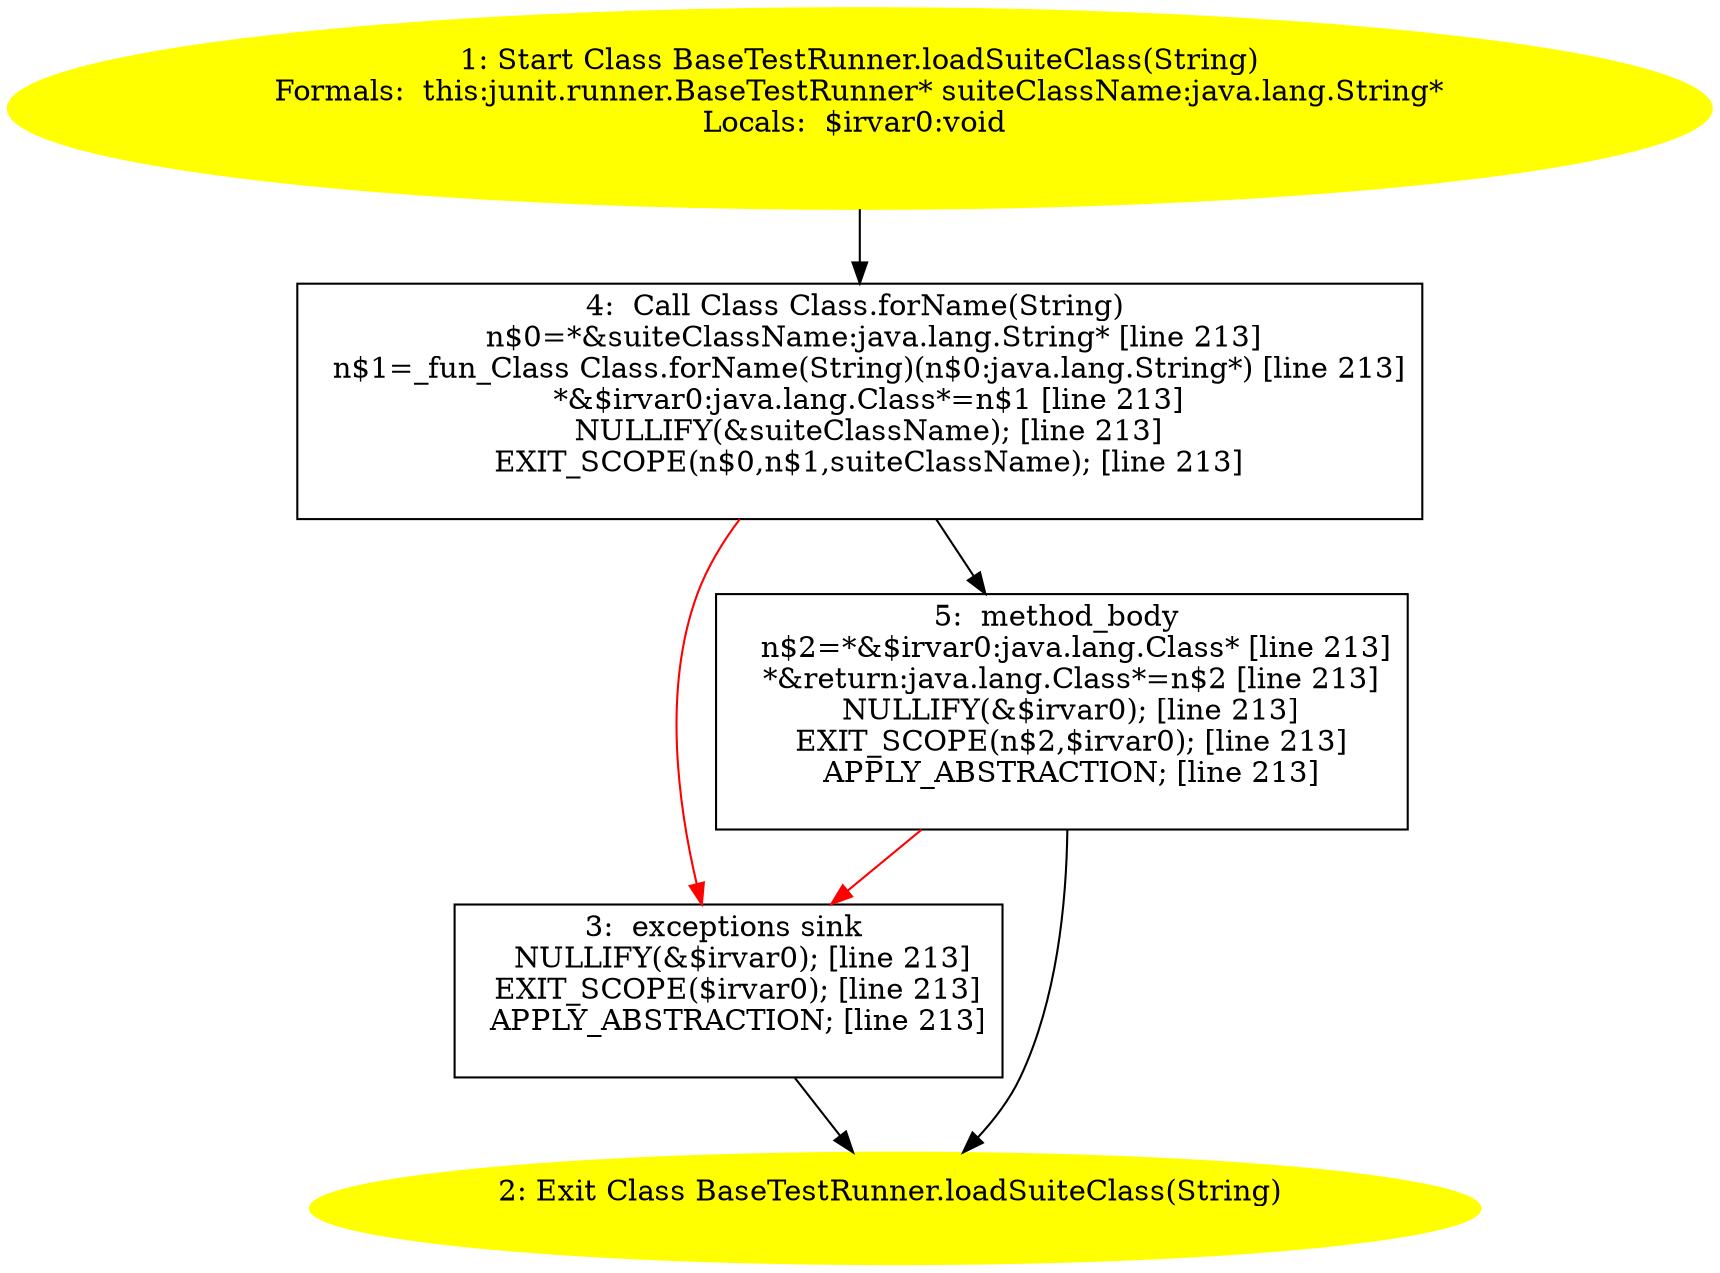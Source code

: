 /* @generated */
digraph cfg {
"junit.runner.BaseTestRunner.loadSuiteClass(java.lang.String):java.lang.Class.d02f6ad3ddd9b4ed961babe489da1b35_1" [label="1: Start Class BaseTestRunner.loadSuiteClass(String)\nFormals:  this:junit.runner.BaseTestRunner* suiteClassName:java.lang.String*\nLocals:  $irvar0:void \n  " color=yellow style=filled]
	

	 "junit.runner.BaseTestRunner.loadSuiteClass(java.lang.String):java.lang.Class.d02f6ad3ddd9b4ed961babe489da1b35_1" -> "junit.runner.BaseTestRunner.loadSuiteClass(java.lang.String):java.lang.Class.d02f6ad3ddd9b4ed961babe489da1b35_4" ;
"junit.runner.BaseTestRunner.loadSuiteClass(java.lang.String):java.lang.Class.d02f6ad3ddd9b4ed961babe489da1b35_2" [label="2: Exit Class BaseTestRunner.loadSuiteClass(String) \n  " color=yellow style=filled]
	

"junit.runner.BaseTestRunner.loadSuiteClass(java.lang.String):java.lang.Class.d02f6ad3ddd9b4ed961babe489da1b35_3" [label="3:  exceptions sink \n   NULLIFY(&$irvar0); [line 213]\n  EXIT_SCOPE($irvar0); [line 213]\n  APPLY_ABSTRACTION; [line 213]\n " shape="box"]
	

	 "junit.runner.BaseTestRunner.loadSuiteClass(java.lang.String):java.lang.Class.d02f6ad3ddd9b4ed961babe489da1b35_3" -> "junit.runner.BaseTestRunner.loadSuiteClass(java.lang.String):java.lang.Class.d02f6ad3ddd9b4ed961babe489da1b35_2" ;
"junit.runner.BaseTestRunner.loadSuiteClass(java.lang.String):java.lang.Class.d02f6ad3ddd9b4ed961babe489da1b35_4" [label="4:  Call Class Class.forName(String) \n   n$0=*&suiteClassName:java.lang.String* [line 213]\n  n$1=_fun_Class Class.forName(String)(n$0:java.lang.String*) [line 213]\n  *&$irvar0:java.lang.Class*=n$1 [line 213]\n  NULLIFY(&suiteClassName); [line 213]\n  EXIT_SCOPE(n$0,n$1,suiteClassName); [line 213]\n " shape="box"]
	

	 "junit.runner.BaseTestRunner.loadSuiteClass(java.lang.String):java.lang.Class.d02f6ad3ddd9b4ed961babe489da1b35_4" -> "junit.runner.BaseTestRunner.loadSuiteClass(java.lang.String):java.lang.Class.d02f6ad3ddd9b4ed961babe489da1b35_5" ;
	 "junit.runner.BaseTestRunner.loadSuiteClass(java.lang.String):java.lang.Class.d02f6ad3ddd9b4ed961babe489da1b35_4" -> "junit.runner.BaseTestRunner.loadSuiteClass(java.lang.String):java.lang.Class.d02f6ad3ddd9b4ed961babe489da1b35_3" [color="red" ];
"junit.runner.BaseTestRunner.loadSuiteClass(java.lang.String):java.lang.Class.d02f6ad3ddd9b4ed961babe489da1b35_5" [label="5:  method_body \n   n$2=*&$irvar0:java.lang.Class* [line 213]\n  *&return:java.lang.Class*=n$2 [line 213]\n  NULLIFY(&$irvar0); [line 213]\n  EXIT_SCOPE(n$2,$irvar0); [line 213]\n  APPLY_ABSTRACTION; [line 213]\n " shape="box"]
	

	 "junit.runner.BaseTestRunner.loadSuiteClass(java.lang.String):java.lang.Class.d02f6ad3ddd9b4ed961babe489da1b35_5" -> "junit.runner.BaseTestRunner.loadSuiteClass(java.lang.String):java.lang.Class.d02f6ad3ddd9b4ed961babe489da1b35_2" ;
	 "junit.runner.BaseTestRunner.loadSuiteClass(java.lang.String):java.lang.Class.d02f6ad3ddd9b4ed961babe489da1b35_5" -> "junit.runner.BaseTestRunner.loadSuiteClass(java.lang.String):java.lang.Class.d02f6ad3ddd9b4ed961babe489da1b35_3" [color="red" ];
}
